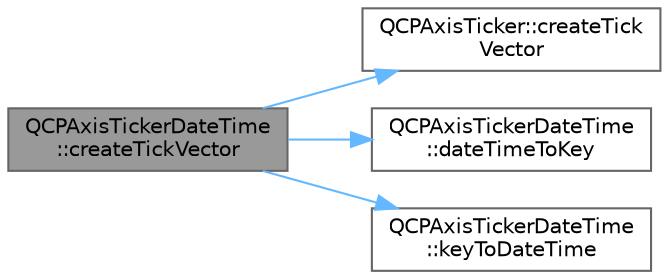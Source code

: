 digraph "QCPAxisTickerDateTime::createTickVector"
{
 // LATEX_PDF_SIZE
  bgcolor="transparent";
  edge [fontname=Helvetica,fontsize=10,labelfontname=Helvetica,labelfontsize=10];
  node [fontname=Helvetica,fontsize=10,shape=box,height=0.2,width=0.4];
  rankdir="LR";
  Node1 [label="QCPAxisTickerDateTime\l::createTickVector",height=0.2,width=0.4,color="gray40", fillcolor="grey60", style="filled", fontcolor="black",tooltip=" "];
  Node1 -> Node2 [color="steelblue1",style="solid"];
  Node2 [label="QCPAxisTicker::createTick\lVector",height=0.2,width=0.4,color="grey40", fillcolor="white", style="filled",URL="$class_q_c_p_axis_ticker.html#af4645a824c7bd2ca8fc7e86ebf9055bd",tooltip=" "];
  Node1 -> Node3 [color="steelblue1",style="solid"];
  Node3 [label="QCPAxisTickerDateTime\l::dateTimeToKey",height=0.2,width=0.4,color="grey40", fillcolor="white", style="filled",URL="$class_q_c_p_axis_ticker_date_time.html#aa24f293f16fff0f937bf71f4140033f1",tooltip=" "];
  Node1 -> Node4 [color="steelblue1",style="solid"];
  Node4 [label="QCPAxisTickerDateTime\l::keyToDateTime",height=0.2,width=0.4,color="grey40", fillcolor="white", style="filled",URL="$class_q_c_p_axis_ticker_date_time.html#a4c1761ad057f5564804a53f942629b53",tooltip=" "];
}
